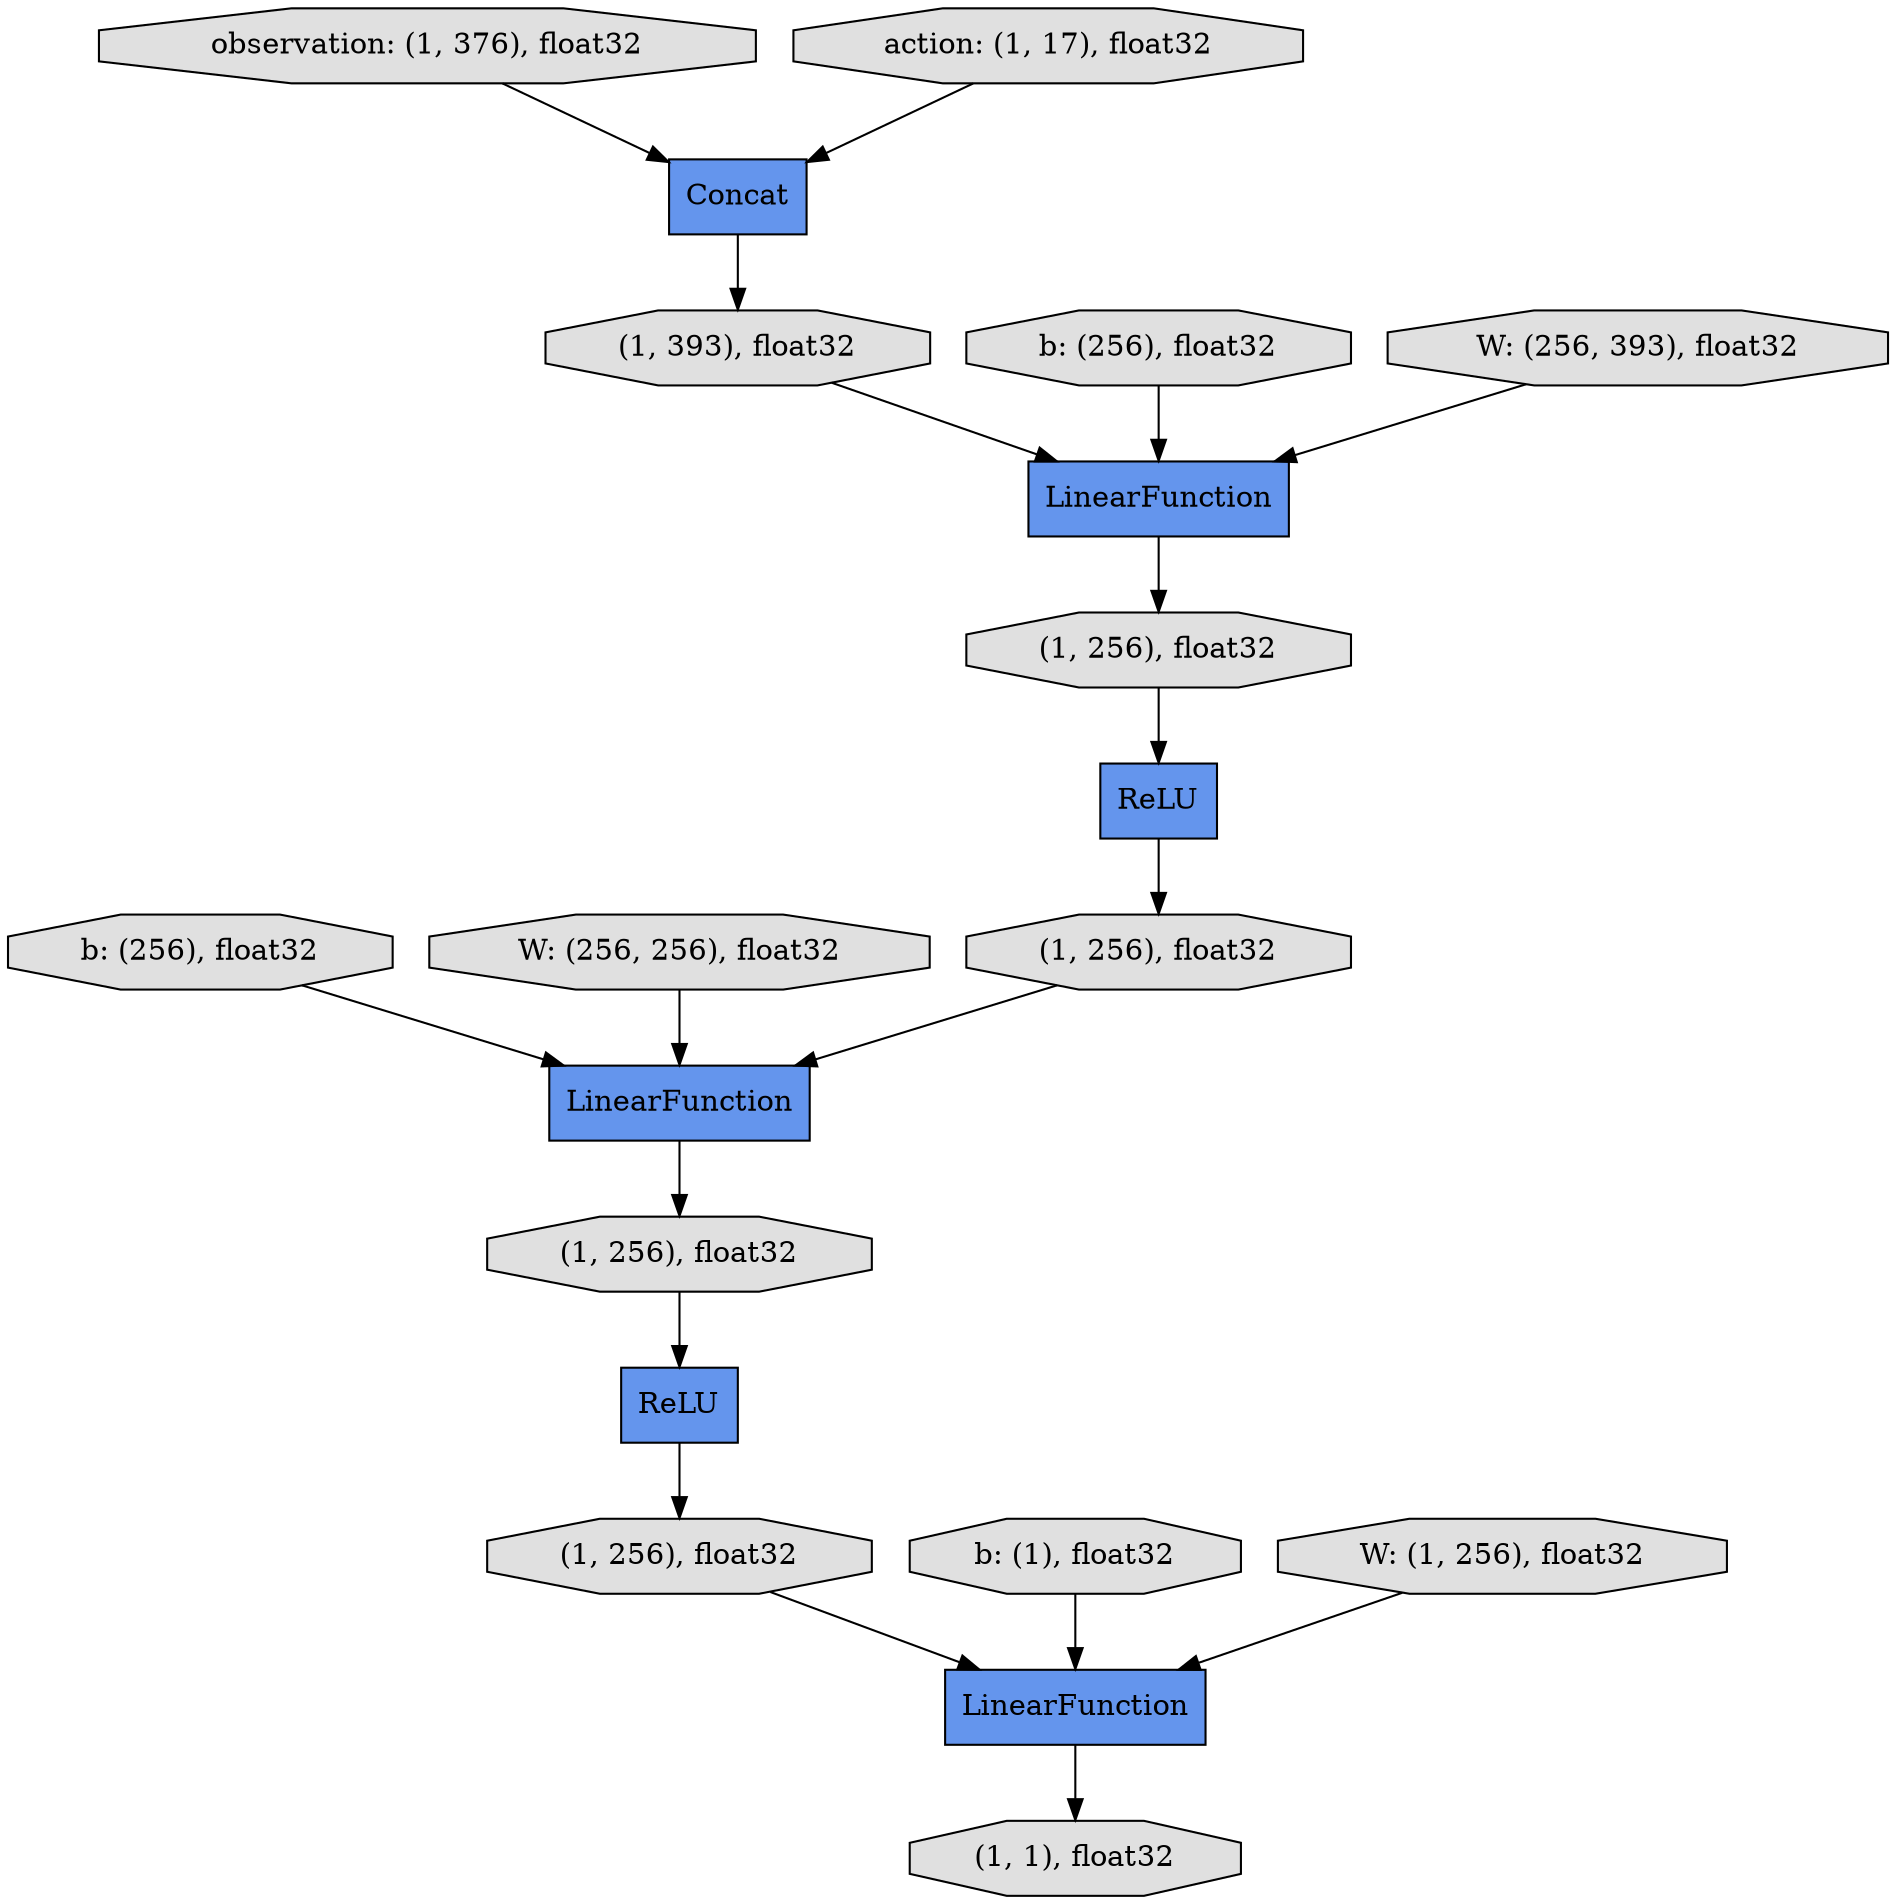 digraph graphname{rankdir=TB;69325515296 [label="b: (256), float32",shape="octagon",fillcolor="#E0E0E0",style="filled"];69326373944 [label="LinearFunction",shape="record",fillcolor="#6495ED",style="filled"];69326372936 [label="(1, 1), float32",shape="octagon",fillcolor="#E0E0E0",style="filled"];69325515856 [label="b: (1), float32",shape="octagon",fillcolor="#E0E0E0",style="filled"];69326373440 [label="(1, 256), float32",shape="octagon",fillcolor="#E0E0E0",style="filled"];4680569464 [label="ReLU",shape="record",fillcolor="#6495ED",style="filled"];69325549184 [label="LinearFunction",shape="record",fillcolor="#6495ED",style="filled"];69326375064 [label="LinearFunction",shape="record",fillcolor="#6495ED",style="filled"];34796280464 [label="(1, 393), float32",shape="octagon",fillcolor="#E0E0E0",style="filled"];69325514792 [label="b: (256), float32",shape="octagon",fillcolor="#E0E0E0",style="filled"];4505798304 [label="Concat",shape="record",fillcolor="#6495ED",style="filled"];69326374616 [label="(1, 256), float32",shape="octagon",fillcolor="#E0E0E0",style="filled"];69325548680 [label="observation: (1, 376), float32",shape="octagon",fillcolor="#E0E0E0",style="filled"];69325548792 [label="action: (1, 17), float32",shape="octagon",fillcolor="#E0E0E0",style="filled"];69326375232 [label="ReLU",shape="record",fillcolor="#6495ED",style="filled"];69326374728 [label="(1, 256), float32",shape="octagon",fillcolor="#E0E0E0",style="filled"];69325515072 [label="W: (256, 256), float32",shape="octagon",fillcolor="#E0E0E0",style="filled"];69325515632 [label="W: (1, 256), float32",shape="octagon",fillcolor="#E0E0E0",style="filled"];69325514568 [label="W: (256, 393), float32",shape="octagon",fillcolor="#E0E0E0",style="filled"];69326375344 [label="(1, 256), float32",shape="octagon",fillcolor="#E0E0E0",style="filled"];69325549184 -> 69326374616;69326375064 -> 69326374728;69325515296 -> 69326375064;4680569464 -> 69326375344;34796280464 -> 69325549184;69326374728 -> 69326375232;69325514792 -> 69325549184;69325548680 -> 4505798304;69325548792 -> 4505798304;69325515632 -> 69326373944;69326375344 -> 69326375064;69326374616 -> 4680569464;69325515072 -> 69326375064;69326373440 -> 69326373944;69325514568 -> 69325549184;69326375232 -> 69326373440;69326373944 -> 69326372936;4505798304 -> 34796280464;69325515856 -> 69326373944;}